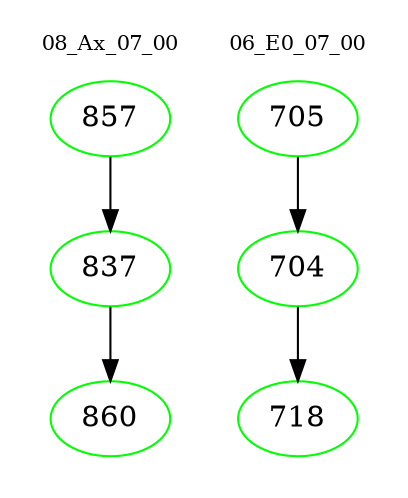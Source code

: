 digraph{
subgraph cluster_0 {
color = white
label = "08_Ax_07_00";
fontsize=10;
T0_857 [label="857", color="green"]
T0_857 -> T0_837 [color="black"]
T0_837 [label="837", color="green"]
T0_837 -> T0_860 [color="black"]
T0_860 [label="860", color="green"]
}
subgraph cluster_1 {
color = white
label = "06_E0_07_00";
fontsize=10;
T1_705 [label="705", color="green"]
T1_705 -> T1_704 [color="black"]
T1_704 [label="704", color="green"]
T1_704 -> T1_718 [color="black"]
T1_718 [label="718", color="green"]
}
}
